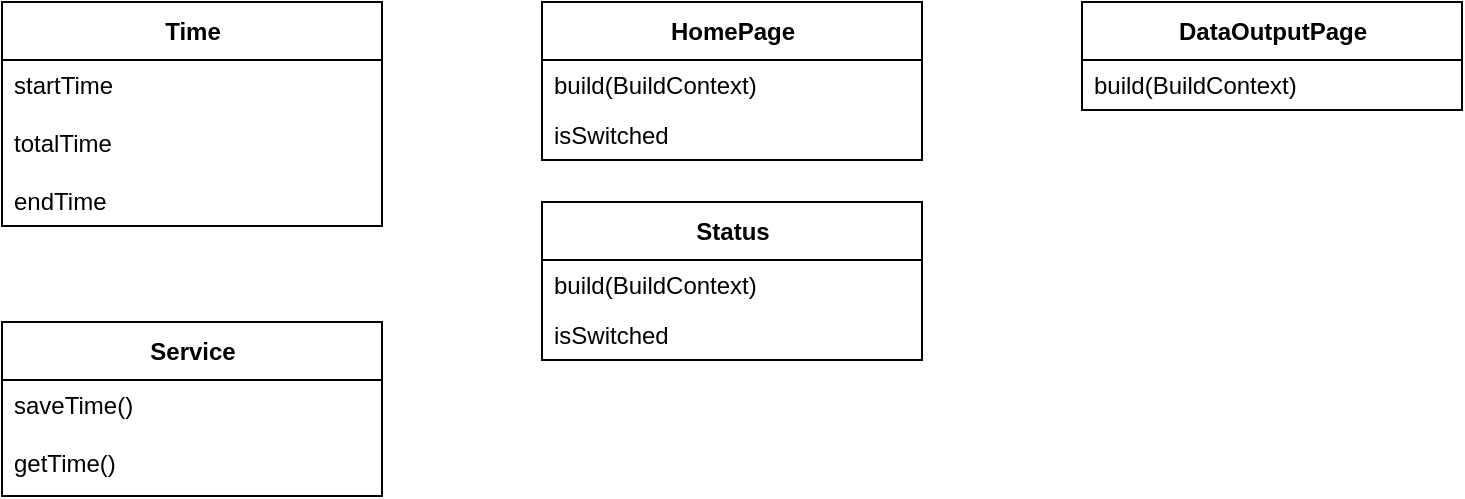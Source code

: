 <mxfile version="15.9.1" type="device"><diagram id="s9bp845BjZIgKFZkRZDY" name="Page-1"><mxGraphModel dx="997" dy="548" grid="1" gridSize="10" guides="1" tooltips="1" connect="1" arrows="1" fold="1" page="1" pageScale="1" pageWidth="850" pageHeight="1100" math="0" shadow="0"><root><mxCell id="0"/><mxCell id="1" parent="0"/><mxCell id="k05ZDVDiavo0tz8Uvt93-1" value="Time" style="swimlane;fontStyle=1;align=center;verticalAlign=middle;childLayout=stackLayout;horizontal=1;startSize=29;horizontalStack=0;resizeParent=1;resizeParentMax=0;resizeLast=0;collapsible=0;marginBottom=0;html=1;" vertex="1" parent="1"><mxGeometry x="50" y="110" width="190" height="112" as="geometry"/></mxCell><mxCell id="k05ZDVDiavo0tz8Uvt93-2" value="startTime" style="text;html=1;strokeColor=none;fillColor=none;align=left;verticalAlign=middle;spacingLeft=4;spacingRight=4;overflow=hidden;rotatable=0;points=[[0,0.5],[1,0.5]];portConstraint=eastwest;" vertex="1" parent="k05ZDVDiavo0tz8Uvt93-1"><mxGeometry y="29" width="190" height="25" as="geometry"/></mxCell><mxCell id="k05ZDVDiavo0tz8Uvt93-3" value="totalTime" style="text;html=1;strokeColor=none;fillColor=none;align=left;verticalAlign=middle;spacingLeft=4;spacingRight=4;overflow=hidden;rotatable=0;points=[[0,0.5],[1,0.5]];portConstraint=eastwest;" vertex="1" parent="k05ZDVDiavo0tz8Uvt93-1"><mxGeometry y="54" width="190" height="33" as="geometry"/></mxCell><mxCell id="k05ZDVDiavo0tz8Uvt93-4" value="endTime" style="text;html=1;strokeColor=none;fillColor=none;align=left;verticalAlign=middle;spacingLeft=4;spacingRight=4;overflow=hidden;rotatable=0;points=[[0,0.5],[1,0.5]];portConstraint=eastwest;" vertex="1" parent="k05ZDVDiavo0tz8Uvt93-1"><mxGeometry y="87" width="190" height="25" as="geometry"/></mxCell><mxCell id="k05ZDVDiavo0tz8Uvt93-6" value="HomePage" style="swimlane;fontStyle=1;align=center;verticalAlign=middle;childLayout=stackLayout;horizontal=1;startSize=29;horizontalStack=0;resizeParent=1;resizeParentMax=0;resizeLast=0;collapsible=0;marginBottom=0;html=1;" vertex="1" parent="1"><mxGeometry x="320" y="110" width="190" height="79" as="geometry"/></mxCell><mxCell id="k05ZDVDiavo0tz8Uvt93-24" value="build(BuildContext)" style="text;html=1;strokeColor=none;fillColor=none;align=left;verticalAlign=middle;spacingLeft=4;spacingRight=4;overflow=hidden;rotatable=0;points=[[0,0.5],[1,0.5]];portConstraint=eastwest;" vertex="1" parent="k05ZDVDiavo0tz8Uvt93-6"><mxGeometry y="29" width="190" height="25" as="geometry"/></mxCell><mxCell id="k05ZDVDiavo0tz8Uvt93-7" value="isSwitched" style="text;html=1;strokeColor=none;fillColor=none;align=left;verticalAlign=middle;spacingLeft=4;spacingRight=4;overflow=hidden;rotatable=0;points=[[0,0.5],[1,0.5]];portConstraint=eastwest;" vertex="1" parent="k05ZDVDiavo0tz8Uvt93-6"><mxGeometry y="54" width="190" height="25" as="geometry"/></mxCell><mxCell id="k05ZDVDiavo0tz8Uvt93-11" value="DataOutputPage" style="swimlane;fontStyle=1;align=center;verticalAlign=middle;childLayout=stackLayout;horizontal=1;startSize=29;horizontalStack=0;resizeParent=1;resizeParentMax=0;resizeLast=0;collapsible=0;marginBottom=0;html=1;" vertex="1" parent="1"><mxGeometry x="590" y="110" width="190" height="54" as="geometry"/></mxCell><mxCell id="k05ZDVDiavo0tz8Uvt93-21" value="build(BuildContext)" style="text;html=1;strokeColor=none;fillColor=none;align=left;verticalAlign=middle;spacingLeft=4;spacingRight=4;overflow=hidden;rotatable=0;points=[[0,0.5],[1,0.5]];portConstraint=eastwest;" vertex="1" parent="k05ZDVDiavo0tz8Uvt93-11"><mxGeometry y="29" width="190" height="25" as="geometry"/></mxCell><mxCell id="k05ZDVDiavo0tz8Uvt93-13" value="Service" style="swimlane;fontStyle=1;align=center;verticalAlign=middle;childLayout=stackLayout;horizontal=1;startSize=29;horizontalStack=0;resizeParent=1;resizeParentMax=0;resizeLast=0;collapsible=0;marginBottom=0;html=1;" vertex="1" parent="1"><mxGeometry x="50" y="270" width="190" height="87" as="geometry"/></mxCell><mxCell id="k05ZDVDiavo0tz8Uvt93-14" value="saveTime()" style="text;html=1;strokeColor=none;fillColor=none;align=left;verticalAlign=middle;spacingLeft=4;spacingRight=4;overflow=hidden;rotatable=0;points=[[0,0.5],[1,0.5]];portConstraint=eastwest;" vertex="1" parent="k05ZDVDiavo0tz8Uvt93-13"><mxGeometry y="29" width="190" height="25" as="geometry"/></mxCell><mxCell id="k05ZDVDiavo0tz8Uvt93-15" value="getTime()" style="text;html=1;strokeColor=none;fillColor=none;align=left;verticalAlign=middle;spacingLeft=4;spacingRight=4;overflow=hidden;rotatable=0;points=[[0,0.5],[1,0.5]];portConstraint=eastwest;" vertex="1" parent="k05ZDVDiavo0tz8Uvt93-13"><mxGeometry y="54" width="190" height="33" as="geometry"/></mxCell><mxCell id="k05ZDVDiavo0tz8Uvt93-17" value="Status" style="swimlane;fontStyle=1;align=center;verticalAlign=middle;childLayout=stackLayout;horizontal=1;startSize=29;horizontalStack=0;resizeParent=1;resizeParentMax=0;resizeLast=0;collapsible=0;marginBottom=0;html=1;" vertex="1" parent="1"><mxGeometry x="320" y="210" width="190" height="79" as="geometry"/></mxCell><mxCell id="k05ZDVDiavo0tz8Uvt93-25" value="build(BuildContext)" style="text;html=1;strokeColor=none;fillColor=none;align=left;verticalAlign=middle;spacingLeft=4;spacingRight=4;overflow=hidden;rotatable=0;points=[[0,0.5],[1,0.5]];portConstraint=eastwest;" vertex="1" parent="k05ZDVDiavo0tz8Uvt93-17"><mxGeometry y="29" width="190" height="25" as="geometry"/></mxCell><mxCell id="k05ZDVDiavo0tz8Uvt93-18" value="isSwitched" style="text;html=1;strokeColor=none;fillColor=none;align=left;verticalAlign=middle;spacingLeft=4;spacingRight=4;overflow=hidden;rotatable=0;points=[[0,0.5],[1,0.5]];portConstraint=eastwest;" vertex="1" parent="k05ZDVDiavo0tz8Uvt93-17"><mxGeometry y="54" width="190" height="25" as="geometry"/></mxCell></root></mxGraphModel></diagram></mxfile>